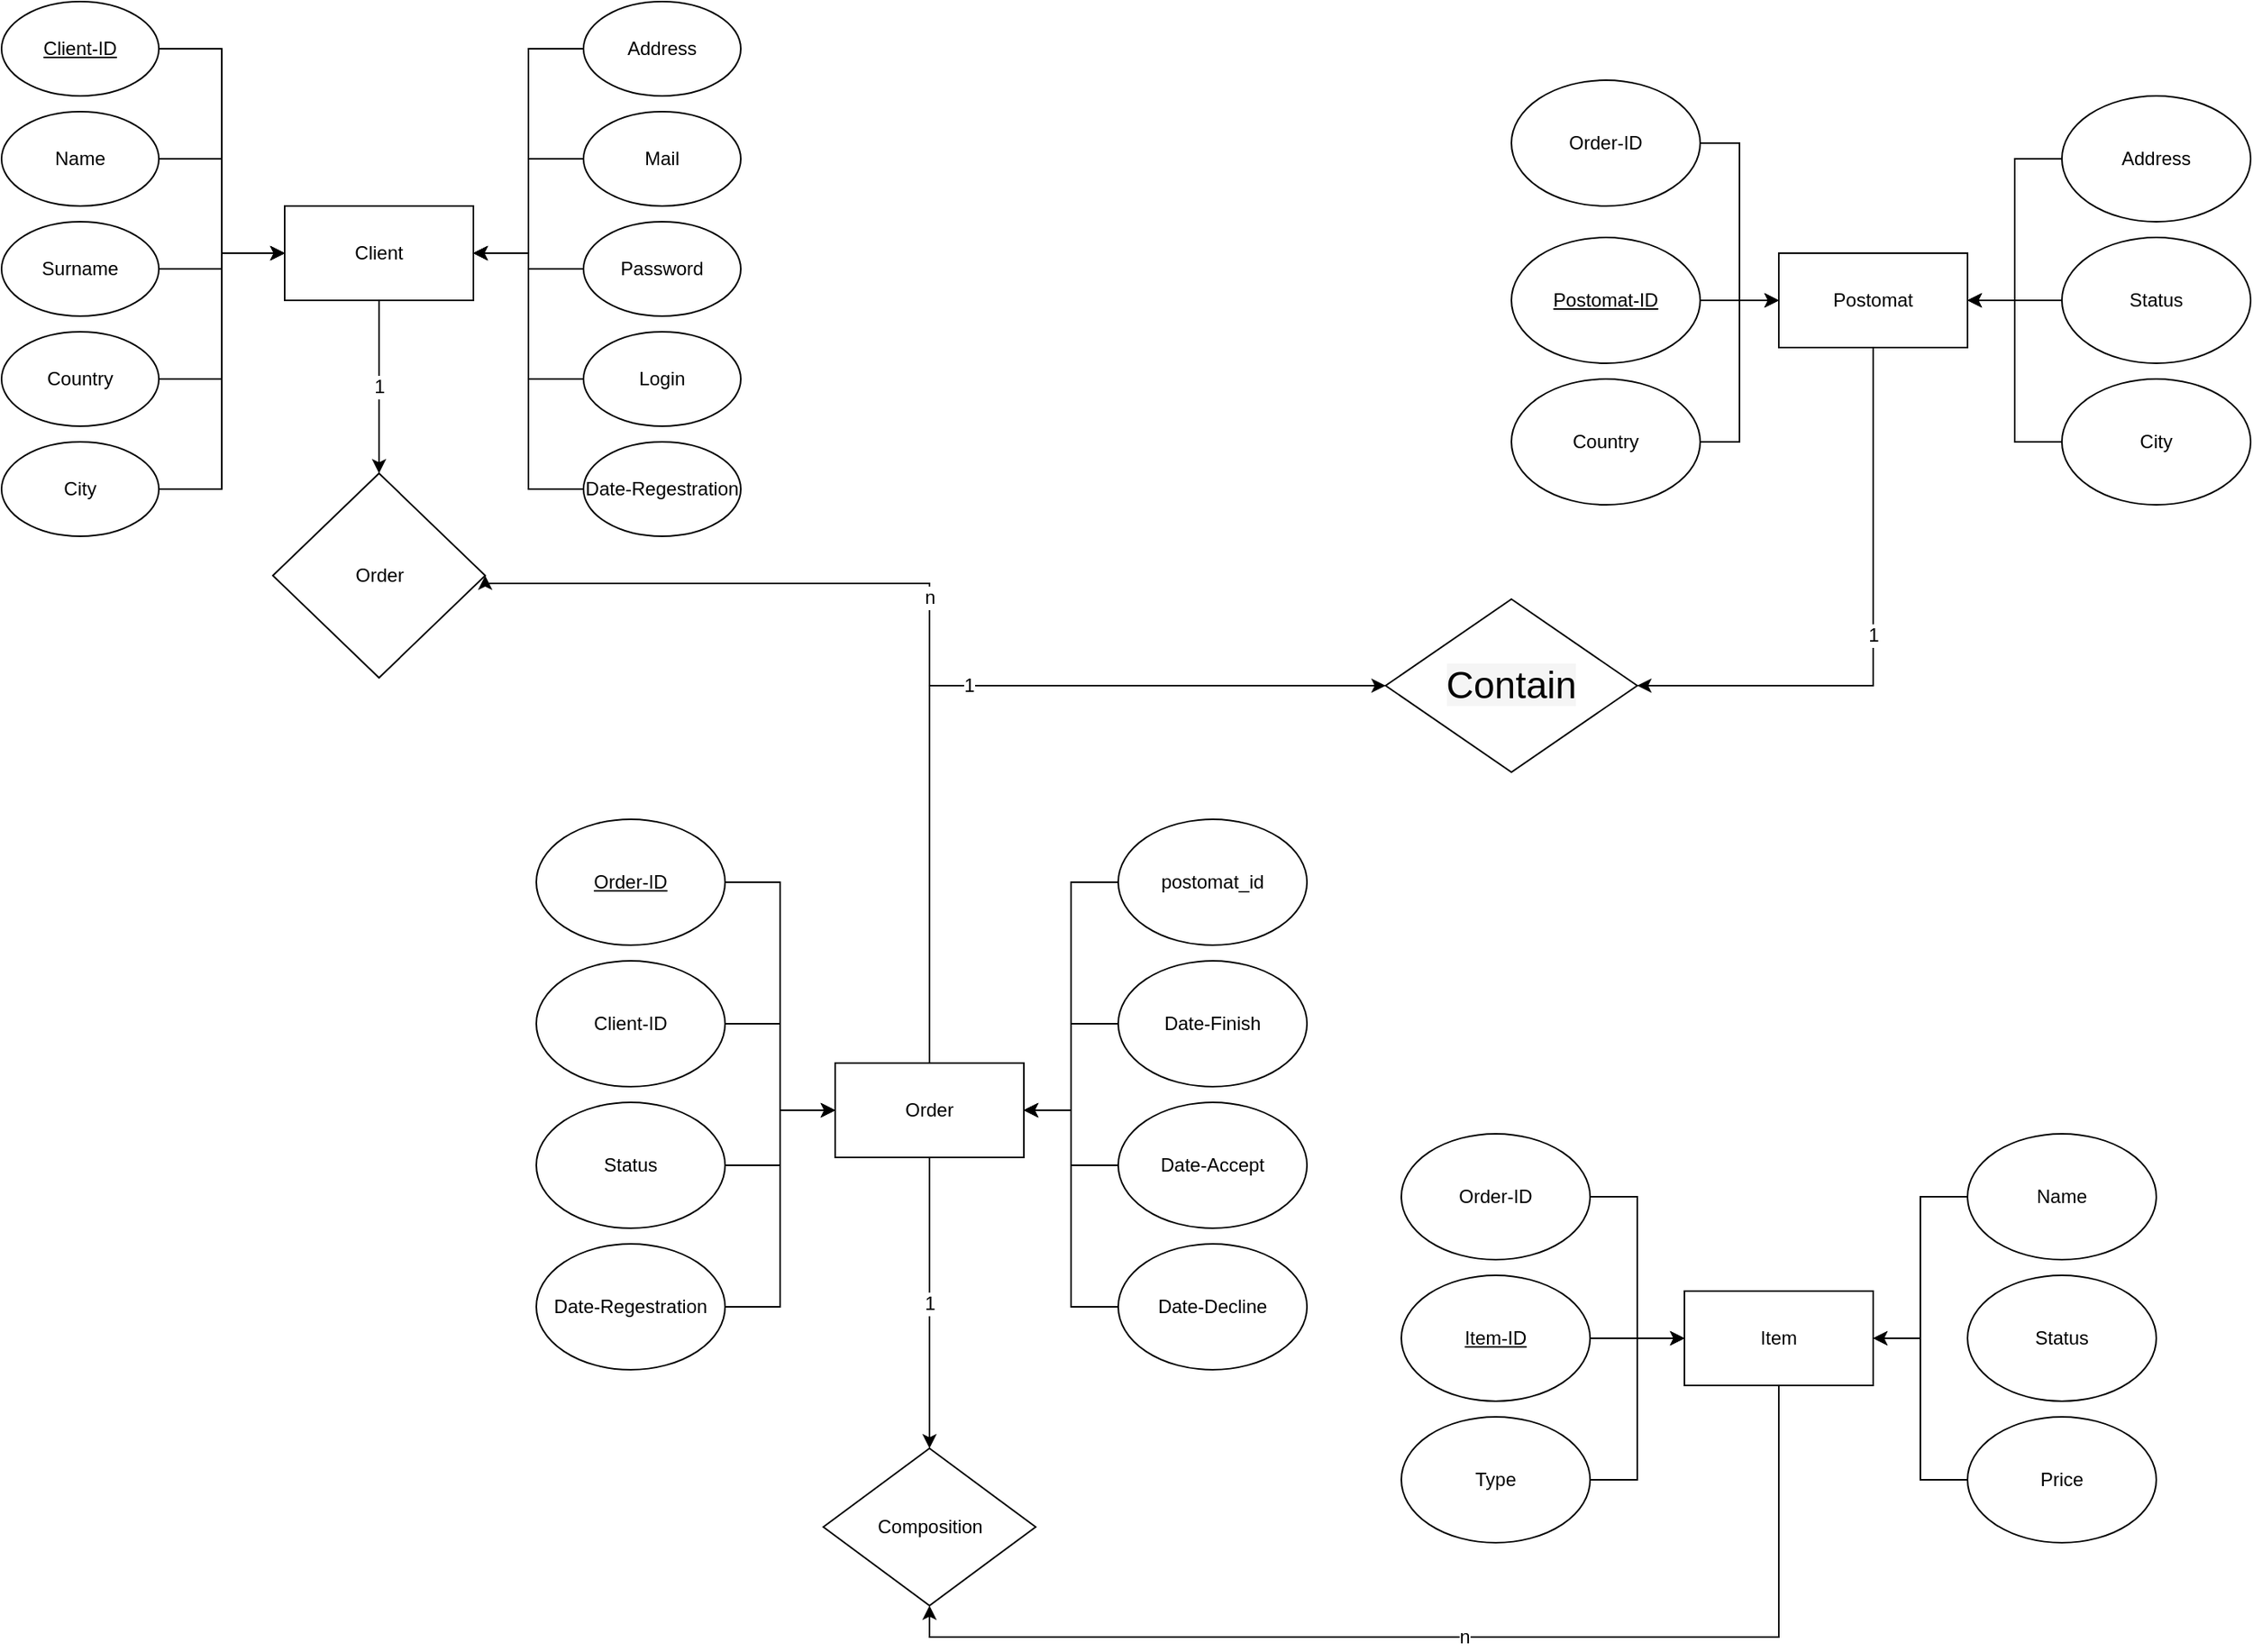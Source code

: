 <mxfile version="15.9.1" type="device"><diagram id="mSJQQUfI2jbft-4vS7Kx" name="Page-1"><mxGraphModel dx="3064" dy="1698" grid="1" gridSize="10" guides="1" tooltips="1" connect="1" arrows="1" fold="1" page="1" pageScale="1" pageWidth="2339" pageHeight="3300" math="0" shadow="0"><root><mxCell id="0"/><mxCell id="1" parent="0"/><mxCell id="sBwlYZghf64TFG_OmUyJ-9" value="1" style="edgeStyle=orthogonalEdgeStyle;rounded=0;orthogonalLoop=1;jettySize=auto;html=1;entryX=0.5;entryY=0;entryDx=0;entryDy=0;fontSize=12;" edge="1" parent="1" source="og7V8wEmkNFrFs5TUCFV-1" target="sBwlYZghf64TFG_OmUyJ-4"><mxGeometry relative="1" as="geometry"/></mxCell><mxCell id="og7V8wEmkNFrFs5TUCFV-1" value="Client" style="rounded=0;whiteSpace=wrap;html=1;" parent="1" vertex="1"><mxGeometry x="480" y="190" width="120" height="60" as="geometry"/></mxCell><mxCell id="og7V8wEmkNFrFs5TUCFV-75" style="edgeStyle=orthogonalEdgeStyle;rounded=0;orthogonalLoop=1;jettySize=auto;html=1;entryX=1;entryY=0.5;entryDx=0;entryDy=0;fontSize=12;" parent="1" source="og7V8wEmkNFrFs5TUCFV-7" target="og7V8wEmkNFrFs5TUCFV-1" edge="1"><mxGeometry relative="1" as="geometry"/></mxCell><mxCell id="og7V8wEmkNFrFs5TUCFV-7" value="Address" style="ellipse;whiteSpace=wrap;html=1;fontSize=12;" parent="1" vertex="1"><mxGeometry x="670" y="60" width="100" height="60" as="geometry"/></mxCell><mxCell id="og7V8wEmkNFrFs5TUCFV-70" style="edgeStyle=orthogonalEdgeStyle;rounded=0;orthogonalLoop=1;jettySize=auto;html=1;entryX=0;entryY=0.5;entryDx=0;entryDy=0;" parent="1" source="og7V8wEmkNFrFs5TUCFV-9" target="og7V8wEmkNFrFs5TUCFV-1" edge="1"><mxGeometry relative="1" as="geometry"/></mxCell><mxCell id="og7V8wEmkNFrFs5TUCFV-9" value="Surname" style="ellipse;whiteSpace=wrap;html=1;" parent="1" vertex="1"><mxGeometry x="300" y="200" width="100" height="60" as="geometry"/></mxCell><mxCell id="og7V8wEmkNFrFs5TUCFV-71" style="edgeStyle=orthogonalEdgeStyle;rounded=0;orthogonalLoop=1;jettySize=auto;html=1;entryX=0;entryY=0.5;entryDx=0;entryDy=0;" parent="1" source="og7V8wEmkNFrFs5TUCFV-10" target="og7V8wEmkNFrFs5TUCFV-1" edge="1"><mxGeometry relative="1" as="geometry"/></mxCell><mxCell id="og7V8wEmkNFrFs5TUCFV-10" value="Country" style="ellipse;whiteSpace=wrap;html=1;" parent="1" vertex="1"><mxGeometry x="300" y="270" width="100" height="60" as="geometry"/></mxCell><mxCell id="og7V8wEmkNFrFs5TUCFV-72" style="edgeStyle=orthogonalEdgeStyle;rounded=0;orthogonalLoop=1;jettySize=auto;html=1;entryX=0;entryY=0.5;entryDx=0;entryDy=0;" parent="1" source="og7V8wEmkNFrFs5TUCFV-8" target="og7V8wEmkNFrFs5TUCFV-1" edge="1"><mxGeometry relative="1" as="geometry"/></mxCell><mxCell id="og7V8wEmkNFrFs5TUCFV-8" value="City" style="ellipse;whiteSpace=wrap;html=1;" parent="1" vertex="1"><mxGeometry x="300" y="340" width="100" height="60" as="geometry"/></mxCell><mxCell id="og7V8wEmkNFrFs5TUCFV-73" style="edgeStyle=orthogonalEdgeStyle;rounded=0;orthogonalLoop=1;jettySize=auto;html=1;entryX=0;entryY=0.5;entryDx=0;entryDy=0;" parent="1" source="og7V8wEmkNFrFs5TUCFV-6" target="og7V8wEmkNFrFs5TUCFV-1" edge="1"><mxGeometry relative="1" as="geometry"/></mxCell><mxCell id="og7V8wEmkNFrFs5TUCFV-6" value="Name" style="ellipse;whiteSpace=wrap;html=1;" parent="1" vertex="1"><mxGeometry x="300" y="130" width="100" height="60" as="geometry"/></mxCell><mxCell id="og7V8wEmkNFrFs5TUCFV-74" style="edgeStyle=orthogonalEdgeStyle;rounded=0;orthogonalLoop=1;jettySize=auto;html=1;entryX=0;entryY=0.5;entryDx=0;entryDy=0;" parent="1" source="og7V8wEmkNFrFs5TUCFV-5" target="og7V8wEmkNFrFs5TUCFV-1" edge="1"><mxGeometry relative="1" as="geometry"/></mxCell><mxCell id="og7V8wEmkNFrFs5TUCFV-5" value="&lt;u&gt;Client-ID&lt;/u&gt;" style="ellipse;whiteSpace=wrap;html=1;" parent="1" vertex="1"><mxGeometry x="300" y="60" width="100" height="60" as="geometry"/></mxCell><mxCell id="og7V8wEmkNFrFs5TUCFV-76" style="edgeStyle=orthogonalEdgeStyle;rounded=0;orthogonalLoop=1;jettySize=auto;html=1;entryX=1;entryY=0.5;entryDx=0;entryDy=0;fontSize=12;" parent="1" source="og7V8wEmkNFrFs5TUCFV-16" target="og7V8wEmkNFrFs5TUCFV-1" edge="1"><mxGeometry relative="1" as="geometry"/></mxCell><mxCell id="og7V8wEmkNFrFs5TUCFV-16" value="Mail" style="ellipse;whiteSpace=wrap;html=1;fontSize=12;" parent="1" vertex="1"><mxGeometry x="670" y="130" width="100" height="60" as="geometry"/></mxCell><mxCell id="og7V8wEmkNFrFs5TUCFV-77" style="edgeStyle=orthogonalEdgeStyle;rounded=0;orthogonalLoop=1;jettySize=auto;html=1;entryX=1;entryY=0.5;entryDx=0;entryDy=0;fontSize=12;" parent="1" source="og7V8wEmkNFrFs5TUCFV-15" target="og7V8wEmkNFrFs5TUCFV-1" edge="1"><mxGeometry relative="1" as="geometry"/></mxCell><mxCell id="og7V8wEmkNFrFs5TUCFV-15" value="Password" style="ellipse;whiteSpace=wrap;html=1;fontSize=12;" parent="1" vertex="1"><mxGeometry x="670" y="200" width="100" height="60" as="geometry"/></mxCell><mxCell id="og7V8wEmkNFrFs5TUCFV-78" style="edgeStyle=orthogonalEdgeStyle;rounded=0;orthogonalLoop=1;jettySize=auto;html=1;entryX=1;entryY=0.5;entryDx=0;entryDy=0;fontSize=12;" parent="1" source="og7V8wEmkNFrFs5TUCFV-14" target="og7V8wEmkNFrFs5TUCFV-1" edge="1"><mxGeometry relative="1" as="geometry"/></mxCell><mxCell id="og7V8wEmkNFrFs5TUCFV-14" value="Login" style="ellipse;whiteSpace=wrap;html=1;fontSize=12;" parent="1" vertex="1"><mxGeometry x="670" y="270" width="100" height="60" as="geometry"/></mxCell><mxCell id="og7V8wEmkNFrFs5TUCFV-79" style="edgeStyle=orthogonalEdgeStyle;rounded=0;orthogonalLoop=1;jettySize=auto;html=1;entryX=1;entryY=0.5;entryDx=0;entryDy=0;fontSize=12;" parent="1" source="og7V8wEmkNFrFs5TUCFV-13" target="og7V8wEmkNFrFs5TUCFV-1" edge="1"><mxGeometry relative="1" as="geometry"/></mxCell><mxCell id="og7V8wEmkNFrFs5TUCFV-13" value="Date-Regestration" style="ellipse;whiteSpace=wrap;html=1;fontSize=12;" parent="1" vertex="1"><mxGeometry x="670" y="340" width="100" height="60" as="geometry"/></mxCell><mxCell id="sBwlYZghf64TFG_OmUyJ-10" value="1" style="edgeStyle=orthogonalEdgeStyle;rounded=0;orthogonalLoop=1;jettySize=auto;html=1;entryX=0;entryY=0.5;entryDx=0;entryDy=0;fontSize=12;" edge="1" parent="1" source="og7V8wEmkNFrFs5TUCFV-18" target="sBwlYZghf64TFG_OmUyJ-5"><mxGeometry relative="1" as="geometry"><Array as="points"><mxPoint x="890" y="495"/></Array></mxGeometry></mxCell><mxCell id="sBwlYZghf64TFG_OmUyJ-11" value="n" style="edgeStyle=orthogonalEdgeStyle;rounded=0;orthogonalLoop=1;jettySize=auto;html=1;entryX=1;entryY=0.5;entryDx=0;entryDy=0;fontSize=12;" edge="1" parent="1" source="og7V8wEmkNFrFs5TUCFV-18" target="sBwlYZghf64TFG_OmUyJ-4"><mxGeometry relative="1" as="geometry"><Array as="points"><mxPoint x="890" y="430"/></Array></mxGeometry></mxCell><mxCell id="sBwlYZghf64TFG_OmUyJ-12" value="1" style="edgeStyle=orthogonalEdgeStyle;rounded=0;orthogonalLoop=1;jettySize=auto;html=1;entryX=0.5;entryY=0;entryDx=0;entryDy=0;fontSize=12;" edge="1" parent="1" source="og7V8wEmkNFrFs5TUCFV-18" target="sBwlYZghf64TFG_OmUyJ-6"><mxGeometry relative="1" as="geometry"/></mxCell><mxCell id="og7V8wEmkNFrFs5TUCFV-18" value="Order" style="rounded=0;whiteSpace=wrap;html=1;" parent="1" vertex="1"><mxGeometry x="830" y="735" width="120" height="60" as="geometry"/></mxCell><mxCell id="og7V8wEmkNFrFs5TUCFV-84" style="edgeStyle=orthogonalEdgeStyle;rounded=0;orthogonalLoop=1;jettySize=auto;html=1;entryX=1;entryY=0.5;entryDx=0;entryDy=0;" parent="1" source="og7V8wEmkNFrFs5TUCFV-19" target="og7V8wEmkNFrFs5TUCFV-18" edge="1"><mxGeometry relative="1" as="geometry"/></mxCell><mxCell id="og7V8wEmkNFrFs5TUCFV-19" value="Date-Decline" style="ellipse;whiteSpace=wrap;html=1;" parent="1" vertex="1"><mxGeometry x="1010" y="850" width="120" height="80" as="geometry"/></mxCell><mxCell id="og7V8wEmkNFrFs5TUCFV-105" style="edgeStyle=orthogonalEdgeStyle;rounded=0;orthogonalLoop=1;jettySize=auto;html=1;entryX=0;entryY=0.5;entryDx=0;entryDy=0;" parent="1" source="og7V8wEmkNFrFs5TUCFV-20" target="og7V8wEmkNFrFs5TUCFV-18" edge="1"><mxGeometry relative="1" as="geometry"/></mxCell><mxCell id="og7V8wEmkNFrFs5TUCFV-20" value="Status" style="ellipse;whiteSpace=wrap;html=1;" parent="1" vertex="1"><mxGeometry x="640" y="760" width="120" height="80" as="geometry"/></mxCell><mxCell id="og7V8wEmkNFrFs5TUCFV-83" style="edgeStyle=orthogonalEdgeStyle;rounded=0;orthogonalLoop=1;jettySize=auto;html=1;entryX=0;entryY=0.5;entryDx=0;entryDy=0;" parent="1" source="og7V8wEmkNFrFs5TUCFV-21" target="og7V8wEmkNFrFs5TUCFV-18" edge="1"><mxGeometry relative="1" as="geometry"/></mxCell><mxCell id="og7V8wEmkNFrFs5TUCFV-21" value="Date-Regestration" style="ellipse;whiteSpace=wrap;html=1;" parent="1" vertex="1"><mxGeometry x="640" y="850" width="120" height="80" as="geometry"/></mxCell><mxCell id="og7V8wEmkNFrFs5TUCFV-85" style="edgeStyle=orthogonalEdgeStyle;rounded=0;orthogonalLoop=1;jettySize=auto;html=1;entryX=1;entryY=0.5;entryDx=0;entryDy=0;" parent="1" source="og7V8wEmkNFrFs5TUCFV-22" target="og7V8wEmkNFrFs5TUCFV-18" edge="1"><mxGeometry relative="1" as="geometry"/></mxCell><mxCell id="og7V8wEmkNFrFs5TUCFV-22" value="Date-Accept" style="ellipse;whiteSpace=wrap;html=1;" parent="1" vertex="1"><mxGeometry x="1010" y="760" width="120" height="80" as="geometry"/></mxCell><mxCell id="og7V8wEmkNFrFs5TUCFV-81" style="edgeStyle=orthogonalEdgeStyle;rounded=0;orthogonalLoop=1;jettySize=auto;html=1;entryX=0;entryY=0.5;entryDx=0;entryDy=0;" parent="1" source="og7V8wEmkNFrFs5TUCFV-23" target="og7V8wEmkNFrFs5TUCFV-18" edge="1"><mxGeometry relative="1" as="geometry"/></mxCell><mxCell id="og7V8wEmkNFrFs5TUCFV-23" value="Client-ID" style="ellipse;whiteSpace=wrap;html=1;" parent="1" vertex="1"><mxGeometry x="640" y="670" width="120" height="80" as="geometry"/></mxCell><mxCell id="og7V8wEmkNFrFs5TUCFV-80" style="edgeStyle=orthogonalEdgeStyle;rounded=0;orthogonalLoop=1;jettySize=auto;html=1;entryX=0;entryY=0.5;entryDx=0;entryDy=0;" parent="1" source="og7V8wEmkNFrFs5TUCFV-24" target="og7V8wEmkNFrFs5TUCFV-18" edge="1"><mxGeometry relative="1" as="geometry"/></mxCell><mxCell id="og7V8wEmkNFrFs5TUCFV-24" value="&lt;u&gt;Order-ID&lt;/u&gt;" style="ellipse;whiteSpace=wrap;html=1;" parent="1" vertex="1"><mxGeometry x="640" y="580" width="120" height="80" as="geometry"/></mxCell><mxCell id="og7V8wEmkNFrFs5TUCFV-86" style="edgeStyle=orthogonalEdgeStyle;rounded=0;orthogonalLoop=1;jettySize=auto;html=1;entryX=1;entryY=0.5;entryDx=0;entryDy=0;" parent="1" source="og7V8wEmkNFrFs5TUCFV-25" target="og7V8wEmkNFrFs5TUCFV-18" edge="1"><mxGeometry relative="1" as="geometry"/></mxCell><mxCell id="og7V8wEmkNFrFs5TUCFV-25" value="Date-Finish" style="ellipse;whiteSpace=wrap;html=1;" parent="1" vertex="1"><mxGeometry x="1010" y="670" width="120" height="80" as="geometry"/></mxCell><mxCell id="og7V8wEmkNFrFs5TUCFV-87" style="edgeStyle=orthogonalEdgeStyle;rounded=0;orthogonalLoop=1;jettySize=auto;html=1;entryX=1;entryY=0.5;entryDx=0;entryDy=0;" parent="1" source="og7V8wEmkNFrFs5TUCFV-26" target="og7V8wEmkNFrFs5TUCFV-18" edge="1"><mxGeometry relative="1" as="geometry"/></mxCell><mxCell id="og7V8wEmkNFrFs5TUCFV-26" value="postomat_id" style="ellipse;whiteSpace=wrap;html=1;" parent="1" vertex="1"><mxGeometry x="1010" y="580" width="120" height="80" as="geometry"/></mxCell><mxCell id="sBwlYZghf64TFG_OmUyJ-13" value="n" style="edgeStyle=orthogonalEdgeStyle;rounded=0;orthogonalLoop=1;jettySize=auto;html=1;entryX=0.5;entryY=1;entryDx=0;entryDy=0;fontSize=12;" edge="1" parent="1" source="og7V8wEmkNFrFs5TUCFV-62" target="sBwlYZghf64TFG_OmUyJ-6"><mxGeometry relative="1" as="geometry"><Array as="points"><mxPoint x="1430" y="1100"/><mxPoint x="890" y="1100"/></Array></mxGeometry></mxCell><mxCell id="og7V8wEmkNFrFs5TUCFV-62" value="Item" style="rounded=0;whiteSpace=wrap;html=1;" parent="1" vertex="1"><mxGeometry x="1370" y="880" width="120" height="60" as="geometry"/></mxCell><mxCell id="og7V8wEmkNFrFs5TUCFV-103" style="edgeStyle=orthogonalEdgeStyle;rounded=0;orthogonalLoop=1;jettySize=auto;html=1;entryX=1;entryY=0.5;entryDx=0;entryDy=0;" parent="1" source="og7V8wEmkNFrFs5TUCFV-63" target="og7V8wEmkNFrFs5TUCFV-62" edge="1"><mxGeometry relative="1" as="geometry"/></mxCell><mxCell id="og7V8wEmkNFrFs5TUCFV-63" value="Name" style="ellipse;whiteSpace=wrap;html=1;" parent="1" vertex="1"><mxGeometry x="1550" y="780" width="120" height="80" as="geometry"/></mxCell><mxCell id="og7V8wEmkNFrFs5TUCFV-99" style="edgeStyle=orthogonalEdgeStyle;rounded=0;orthogonalLoop=1;jettySize=auto;html=1;entryX=0;entryY=0.5;entryDx=0;entryDy=0;" parent="1" source="og7V8wEmkNFrFs5TUCFV-64" target="og7V8wEmkNFrFs5TUCFV-62" edge="1"><mxGeometry relative="1" as="geometry"/></mxCell><mxCell id="og7V8wEmkNFrFs5TUCFV-64" value="Type" style="ellipse;whiteSpace=wrap;html=1;" parent="1" vertex="1"><mxGeometry x="1190" y="960" width="120" height="80" as="geometry"/></mxCell><mxCell id="og7V8wEmkNFrFs5TUCFV-104" style="edgeStyle=orthogonalEdgeStyle;rounded=0;orthogonalLoop=1;jettySize=auto;html=1;entryX=1;entryY=0.5;entryDx=0;entryDy=0;" parent="1" source="og7V8wEmkNFrFs5TUCFV-65" target="og7V8wEmkNFrFs5TUCFV-62" edge="1"><mxGeometry relative="1" as="geometry"/></mxCell><mxCell id="og7V8wEmkNFrFs5TUCFV-65" value="Price" style="ellipse;whiteSpace=wrap;html=1;" parent="1" vertex="1"><mxGeometry x="1550" y="960" width="120" height="80" as="geometry"/></mxCell><mxCell id="og7V8wEmkNFrFs5TUCFV-100" style="edgeStyle=orthogonalEdgeStyle;rounded=0;orthogonalLoop=1;jettySize=auto;html=1;entryX=0;entryY=0.5;entryDx=0;entryDy=0;" parent="1" source="og7V8wEmkNFrFs5TUCFV-67" target="og7V8wEmkNFrFs5TUCFV-62" edge="1"><mxGeometry relative="1" as="geometry"/></mxCell><mxCell id="og7V8wEmkNFrFs5TUCFV-67" value="&lt;u&gt;Item-ID&lt;/u&gt;" style="ellipse;whiteSpace=wrap;html=1;" parent="1" vertex="1"><mxGeometry x="1190" y="870" width="120" height="80" as="geometry"/></mxCell><mxCell id="og7V8wEmkNFrFs5TUCFV-101" style="edgeStyle=orthogonalEdgeStyle;rounded=0;orthogonalLoop=1;jettySize=auto;html=1;entryX=0;entryY=0.5;entryDx=0;entryDy=0;" parent="1" source="og7V8wEmkNFrFs5TUCFV-68" target="og7V8wEmkNFrFs5TUCFV-62" edge="1"><mxGeometry relative="1" as="geometry"/></mxCell><mxCell id="og7V8wEmkNFrFs5TUCFV-68" value="Order-ID" style="ellipse;whiteSpace=wrap;html=1;" parent="1" vertex="1"><mxGeometry x="1190" y="780" width="120" height="80" as="geometry"/></mxCell><mxCell id="pAOjyppEaLF4jspZ8aI6-1" value="Status" style="ellipse;whiteSpace=wrap;html=1;" parent="1" vertex="1"><mxGeometry x="1550" y="870" width="120" height="80" as="geometry"/></mxCell><mxCell id="sBwlYZghf64TFG_OmUyJ-7" value="1" style="edgeStyle=orthogonalEdgeStyle;rounded=0;orthogonalLoop=1;jettySize=auto;html=1;entryX=1;entryY=0.5;entryDx=0;entryDy=0;fontSize=12;" edge="1" parent="1" source="og7V8wEmkNFrFs5TUCFV-30" target="sBwlYZghf64TFG_OmUyJ-5"><mxGeometry relative="1" as="geometry"><Array as="points"><mxPoint x="1490" y="495"/></Array></mxGeometry></mxCell><mxCell id="og7V8wEmkNFrFs5TUCFV-30" value="Postomat" style="rounded=0;whiteSpace=wrap;html=1;" parent="1" vertex="1"><mxGeometry x="1430" y="220" width="120" height="60" as="geometry"/></mxCell><mxCell id="og7V8wEmkNFrFs5TUCFV-98" style="edgeStyle=orthogonalEdgeStyle;rounded=0;orthogonalLoop=1;jettySize=auto;html=1;entryX=1;entryY=0.5;entryDx=0;entryDy=0;" parent="1" source="og7V8wEmkNFrFs5TUCFV-31" target="og7V8wEmkNFrFs5TUCFV-30" edge="1"><mxGeometry relative="1" as="geometry"/></mxCell><mxCell id="og7V8wEmkNFrFs5TUCFV-31" value="Address" style="ellipse;whiteSpace=wrap;html=1;" parent="1" vertex="1"><mxGeometry x="1610" y="120" width="120" height="80" as="geometry"/></mxCell><mxCell id="og7V8wEmkNFrFs5TUCFV-94" style="edgeStyle=orthogonalEdgeStyle;rounded=0;orthogonalLoop=1;jettySize=auto;html=1;entryX=0;entryY=0.5;entryDx=0;entryDy=0;" parent="1" source="og7V8wEmkNFrFs5TUCFV-32" target="og7V8wEmkNFrFs5TUCFV-30" edge="1"><mxGeometry relative="1" as="geometry"/></mxCell><mxCell id="og7V8wEmkNFrFs5TUCFV-32" value="&lt;u&gt;Postomat-ID&lt;/u&gt;" style="ellipse;whiteSpace=wrap;html=1;" parent="1" vertex="1"><mxGeometry x="1260" y="210" width="120" height="80" as="geometry"/></mxCell><mxCell id="og7V8wEmkNFrFs5TUCFV-95" style="edgeStyle=orthogonalEdgeStyle;rounded=0;orthogonalLoop=1;jettySize=auto;html=1;entryX=0;entryY=0.5;entryDx=0;entryDy=0;" parent="1" source="og7V8wEmkNFrFs5TUCFV-33" target="og7V8wEmkNFrFs5TUCFV-30" edge="1"><mxGeometry relative="1" as="geometry"/></mxCell><mxCell id="og7V8wEmkNFrFs5TUCFV-33" value="Country" style="ellipse;whiteSpace=wrap;html=1;" parent="1" vertex="1"><mxGeometry x="1260" y="300" width="120" height="80" as="geometry"/></mxCell><mxCell id="sBwlYZghf64TFG_OmUyJ-3" style="edgeStyle=orthogonalEdgeStyle;rounded=0;orthogonalLoop=1;jettySize=auto;html=1;entryX=1;entryY=0.5;entryDx=0;entryDy=0;" edge="1" parent="1" source="og7V8wEmkNFrFs5TUCFV-34" target="og7V8wEmkNFrFs5TUCFV-30"><mxGeometry relative="1" as="geometry"/></mxCell><mxCell id="og7V8wEmkNFrFs5TUCFV-34" value="City" style="ellipse;whiteSpace=wrap;html=1;" parent="1" vertex="1"><mxGeometry x="1610" y="300" width="120" height="80" as="geometry"/></mxCell><mxCell id="og7V8wEmkNFrFs5TUCFV-92" style="edgeStyle=orthogonalEdgeStyle;rounded=0;orthogonalLoop=1;jettySize=auto;html=1;entryX=0;entryY=0.5;entryDx=0;entryDy=0;" parent="1" source="og7V8wEmkNFrFs5TUCFV-36" target="og7V8wEmkNFrFs5TUCFV-30" edge="1"><mxGeometry relative="1" as="geometry"/></mxCell><mxCell id="og7V8wEmkNFrFs5TUCFV-36" value="Order-ID" style="ellipse;whiteSpace=wrap;html=1;" parent="1" vertex="1"><mxGeometry x="1260" y="110" width="120" height="80" as="geometry"/></mxCell><mxCell id="og7V8wEmkNFrFs5TUCFV-97" style="edgeStyle=orthogonalEdgeStyle;rounded=0;orthogonalLoop=1;jettySize=auto;html=1;entryX=1;entryY=0.5;entryDx=0;entryDy=0;" parent="1" source="og7V8wEmkNFrFs5TUCFV-37" target="og7V8wEmkNFrFs5TUCFV-30" edge="1"><mxGeometry relative="1" as="geometry"/></mxCell><mxCell id="og7V8wEmkNFrFs5TUCFV-37" value="Status" style="ellipse;whiteSpace=wrap;html=1;" parent="1" vertex="1"><mxGeometry x="1610" y="210" width="120" height="80" as="geometry"/></mxCell><mxCell id="sBwlYZghf64TFG_OmUyJ-4" value="Order" style="rhombus;whiteSpace=wrap;html=1;fontSize=12;" vertex="1" parent="1"><mxGeometry x="472.5" y="360" width="135" height="130" as="geometry"/></mxCell><mxCell id="sBwlYZghf64TFG_OmUyJ-5" value="&lt;font face=&quot;arial, helvetica, sans-serif&quot;&gt;&lt;span style=&quot;font-size: 24px ; background-color: rgba(0 , 0 , 0 , 0.04)&quot;&gt;Contain&lt;/span&gt;&lt;/font&gt;" style="rhombus;whiteSpace=wrap;html=1;fontSize=12;" vertex="1" parent="1"><mxGeometry x="1180" y="440" width="160" height="110" as="geometry"/></mxCell><mxCell id="sBwlYZghf64TFG_OmUyJ-6" value="Composition" style="rhombus;whiteSpace=wrap;html=1;fontSize=12;" vertex="1" parent="1"><mxGeometry x="822.5" y="980" width="135" height="100" as="geometry"/></mxCell></root></mxGraphModel></diagram></mxfile>